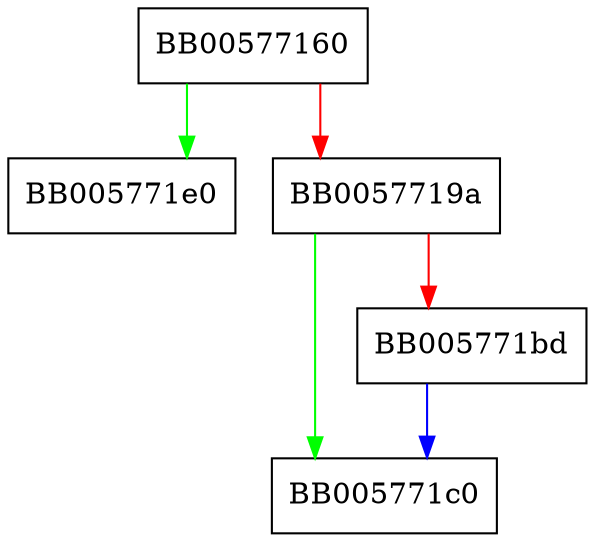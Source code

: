 digraph d2i_SCT_LIST {
  node [shape="box"];
  graph [splines=ortho];
  BB00577160 -> BB005771e0 [color="green"];
  BB00577160 -> BB0057719a [color="red"];
  BB0057719a -> BB005771c0 [color="green"];
  BB0057719a -> BB005771bd [color="red"];
  BB005771bd -> BB005771c0 [color="blue"];
}